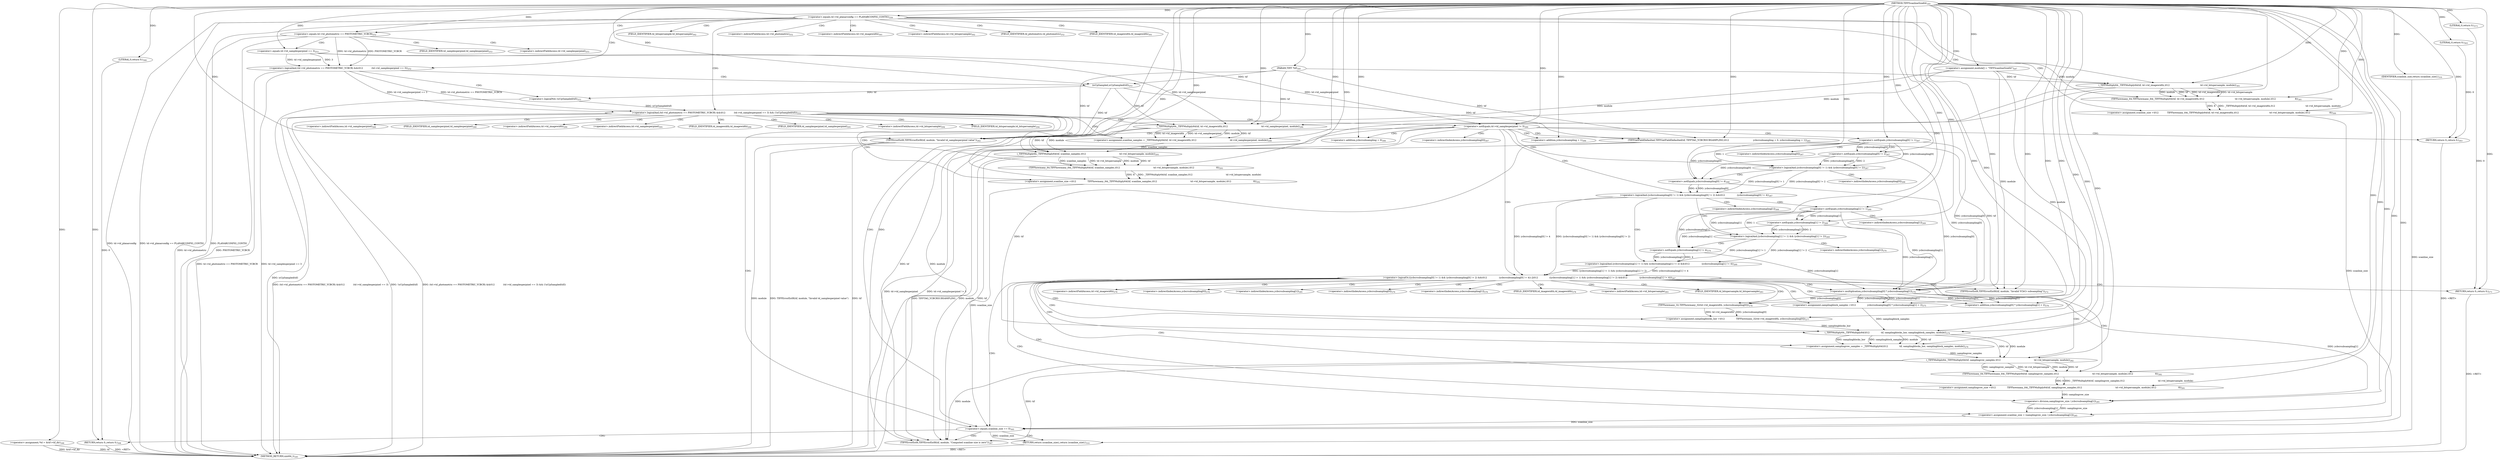 digraph "TIFFScanlineSize64" {  
"11443" [label = <(METHOD,TIFFScanlineSize64)<SUB>245</SUB>> ]
"11650" [label = <(METHOD_RETURN,uint64_t)<SUB>245</SUB>> ]
"11444" [label = <(PARAM,TIFF *tif)<SUB>245</SUB>> ]
"11447" [label = <(&lt;operator&gt;.assignment,module[] = &quot;TIFFScanlineSize64&quot;)<SUB>247</SUB>> ]
"11451" [label = <(&lt;operator&gt;.assignment,*td = &amp;tif-&gt;tif_dir)<SUB>248</SUB>> ]
"11648" [label = <(RETURN,return (scanline_size);,return (scanline_size);)<SUB>310</SUB>> ]
"11459" [label = <(&lt;operator&gt;.equals,td-&gt;td_planarconfig == PLANARCONFIG_CONTIG)<SUB>250</SUB>> ]
"11638" [label = <(&lt;operator&gt;.equals,scanline_size == 0)<SUB>305</SUB>> ]
"11649" [label = <(IDENTIFIER,scanline_size,return (scanline_size);)<SUB>310</SUB>> ]
"11642" [label = <(TIFFErrorExtR,TIFFErrorExtR(tif, module, &quot;Computed scanline size is zero&quot;))<SUB>307</SUB>> ]
"11646" [label = <(RETURN,return 0;,return 0;)<SUB>308</SUB>> ]
"11466" [label = <(&lt;operator&gt;.logicalAnd,(td-&gt;td_photometric == PHOTOMETRIC_YCBCR) &amp;&amp;\012            (td-&gt;td_samplesperpixel == 3) &amp;&amp; (!isUpSampled(tif)))<SUB>252</SUB>> ]
"11624" [label = <(&lt;operator&gt;.assignment,scanline_size =\012            TIFFhowmany_64(_TIFFMultiply64(tif, td-&gt;td_imagewidth,\012                                           td-&gt;td_bitspersample, module),\012                           8))<SUB>300</SUB>> ]
"11647" [label = <(LITERAL,0,return 0;)<SUB>308</SUB>> ]
"11500" [label = <(TIFFGetFieldDefaulted,TIFFGetFieldDefaulted(tif, TIFFTAG_YCBCRSUBSAMPLING,\012                                  ycbcrsubsampling + 0, ycbcrsubsampling + 1))<SUB>265</SUB>> ]
"11552" [label = <(&lt;operator&gt;.assignment,samplingblock_samples =\012                ycbcrsubsampling[0] * ycbcrsubsampling[1] + 2)<SUB>275</SUB>> ]
"11563" [label = <(&lt;operator&gt;.assignment,samplingblocks_hor =\012                TIFFhowmany_32(td-&gt;td_imagewidth, ycbcrsubsampling[0]))<SUB>277</SUB>> ]
"11572" [label = <(&lt;operator&gt;.assignment,samplingrow_samples = _TIFFMultiply64(\012                tif, samplingblocks_hor, samplingblock_samples, module))<SUB>279</SUB>> ]
"11579" [label = <(&lt;operator&gt;.assignment,samplingrow_size =\012                TIFFhowmany_64(_TIFFMultiply64(tif, samplingrow_samples,\012                                               td-&gt;td_bitspersample, module),\012                               8))<SUB>281</SUB>> ]
"11590" [label = <(&lt;operator&gt;.assignment,scanline_size = (samplingrow_size / ycbcrsubsampling[1]))<SUB>285</SUB>> ]
"11467" [label = <(&lt;operator&gt;.logicalAnd,(td-&gt;td_photometric == PHOTOMETRIC_YCBCR) &amp;&amp;\012            (td-&gt;td_samplesperpixel == 3))<SUB>252</SUB>> ]
"11478" [label = <(&lt;operator&gt;.logicalNot,!isUpSampled(tif))<SUB>253</SUB>> ]
"11488" [label = <(&lt;operator&gt;.notEquals,td-&gt;td_samplesperpixel != 3)<SUB>260</SUB>> ]
"11510" [label = <(&lt;operator&gt;.logicalOr,((ycbcrsubsampling[0] != 1) &amp;&amp; (ycbcrsubsampling[0] != 2) &amp;&amp;\012                 (ycbcrsubsampling[0] != 4)) ||\012                ((ycbcrsubsampling[1] != 1) &amp;&amp; (ycbcrsubsampling[1] != 2) &amp;&amp;\012                 (ycbcrsubsampling[1] != 4)))<SUB>267</SUB>> ]
"11600" [label = <(&lt;operator&gt;.assignment,scanline_samples = _TIFFMultiply64(tif, td-&gt;td_imagewidth,\012                                               td-&gt;td_samplesperpixel, module))<SUB>290</SUB>> ]
"11611" [label = <(&lt;operator&gt;.assignment,scanline_size =\012                TIFFhowmany_64(_TIFFMultiply64(tif, scanline_samples,\012                                               td-&gt;td_bitspersample, module),\012                               8))<SUB>292</SUB>> ]
"11626" [label = <(TIFFhowmany_64,TIFFhowmany_64(_TIFFMultiply64(tif, td-&gt;td_imagewidth,\012                                           td-&gt;td_bitspersample, module),\012                           8))<SUB>301</SUB>> ]
"11468" [label = <(&lt;operator&gt;.equals,td-&gt;td_photometric == PHOTOMETRIC_YCBCR)<SUB>252</SUB>> ]
"11473" [label = <(&lt;operator&gt;.equals,td-&gt;td_samplesperpixel == 3)<SUB>253</SUB>> ]
"11479" [label = <(isUpSampled,isUpSampled(tif))<SUB>253</SUB>> ]
"11494" [label = <(TIFFErrorExtR,TIFFErrorExtR(tif, module, &quot;Invalid td_samplesperpixel value&quot;))<SUB>262</SUB>> ]
"11498" [label = <(RETURN,return 0;,return 0;)<SUB>263</SUB>> ]
"11503" [label = <(&lt;operator&gt;.addition,ycbcrsubsampling + 0)<SUB>266</SUB>> ]
"11506" [label = <(&lt;operator&gt;.addition,ycbcrsubsampling + 1)<SUB>266</SUB>> ]
"11546" [label = <(TIFFErrorExtR,TIFFErrorExtR(tif, module, &quot;Invalid YCbCr subsampling&quot;))<SUB>272</SUB>> ]
"11550" [label = <(RETURN,return 0;,return 0;)<SUB>273</SUB>> ]
"11554" [label = <(&lt;operator&gt;.addition,ycbcrsubsampling[0] * ycbcrsubsampling[1] + 2)<SUB>276</SUB>> ]
"11565" [label = <(TIFFhowmany_32,TIFFhowmany_32(td-&gt;td_imagewidth, ycbcrsubsampling[0]))<SUB>278</SUB>> ]
"11574" [label = <(_TIFFMultiply64,_TIFFMultiply64(\012                tif, samplingblocks_hor, samplingblock_samples, module))<SUB>279</SUB>> ]
"11581" [label = <(TIFFhowmany_64,TIFFhowmany_64(_TIFFMultiply64(tif, samplingrow_samples,\012                                               td-&gt;td_bitspersample, module),\012                               8))<SUB>282</SUB>> ]
"11592" [label = <(&lt;operator&gt;.division,samplingrow_size / ycbcrsubsampling[1])<SUB>285</SUB>> ]
"11627" [label = <(_TIFFMultiply64,_TIFFMultiply64(tif, td-&gt;td_imagewidth,\012                                           td-&gt;td_bitspersample, module))<SUB>301</SUB>> ]
"11499" [label = <(LITERAL,0,return 0;)<SUB>263</SUB>> ]
"11511" [label = <(&lt;operator&gt;.logicalAnd,(ycbcrsubsampling[0] != 1) &amp;&amp; (ycbcrsubsampling[0] != 2) &amp;&amp;\012                 (ycbcrsubsampling[0] != 4))<SUB>267</SUB>> ]
"11528" [label = <(&lt;operator&gt;.logicalAnd,(ycbcrsubsampling[1] != 1) &amp;&amp; (ycbcrsubsampling[1] != 2) &amp;&amp;\012                 (ycbcrsubsampling[1] != 4))<SUB>269</SUB>> ]
"11551" [label = <(LITERAL,0,return 0;)<SUB>273</SUB>> ]
"11555" [label = <(&lt;operator&gt;.multiplication,ycbcrsubsampling[0] * ycbcrsubsampling[1])<SUB>276</SUB>> ]
"11582" [label = <(_TIFFMultiply64,_TIFFMultiply64(tif, samplingrow_samples,\012                                               td-&gt;td_bitspersample, module))<SUB>282</SUB>> ]
"11602" [label = <(_TIFFMultiply64,_TIFFMultiply64(tif, td-&gt;td_imagewidth,\012                                               td-&gt;td_samplesperpixel, module))<SUB>290</SUB>> ]
"11613" [label = <(TIFFhowmany_64,TIFFhowmany_64(_TIFFMultiply64(tif, scanline_samples,\012                                               td-&gt;td_bitspersample, module),\012                               8))<SUB>293</SUB>> ]
"11512" [label = <(&lt;operator&gt;.logicalAnd,(ycbcrsubsampling[0] != 1) &amp;&amp; (ycbcrsubsampling[0] != 2))<SUB>267</SUB>> ]
"11523" [label = <(&lt;operator&gt;.notEquals,ycbcrsubsampling[0] != 4)<SUB>268</SUB>> ]
"11529" [label = <(&lt;operator&gt;.logicalAnd,(ycbcrsubsampling[1] != 1) &amp;&amp; (ycbcrsubsampling[1] != 2))<SUB>269</SUB>> ]
"11540" [label = <(&lt;operator&gt;.notEquals,ycbcrsubsampling[1] != 4)<SUB>270</SUB>> ]
"11614" [label = <(_TIFFMultiply64,_TIFFMultiply64(tif, scanline_samples,\012                                               td-&gt;td_bitspersample, module))<SUB>293</SUB>> ]
"11513" [label = <(&lt;operator&gt;.notEquals,ycbcrsubsampling[0] != 1)<SUB>267</SUB>> ]
"11518" [label = <(&lt;operator&gt;.notEquals,ycbcrsubsampling[0] != 2)<SUB>267</SUB>> ]
"11530" [label = <(&lt;operator&gt;.notEquals,ycbcrsubsampling[1] != 1)<SUB>269</SUB>> ]
"11535" [label = <(&lt;operator&gt;.notEquals,ycbcrsubsampling[1] != 2)<SUB>269</SUB>> ]
"11469" [label = <(&lt;operator&gt;.indirectFieldAccess,td-&gt;td_photometric)<SUB>252</SUB>> ]
"11474" [label = <(&lt;operator&gt;.indirectFieldAccess,td-&gt;td_samplesperpixel)<SUB>253</SUB>> ]
"11489" [label = <(&lt;operator&gt;.indirectFieldAccess,td-&gt;td_samplesperpixel)<SUB>260</SUB>> ]
"11566" [label = <(&lt;operator&gt;.indirectFieldAccess,td-&gt;td_imagewidth)<SUB>278</SUB>> ]
"11569" [label = <(&lt;operator&gt;.indirectIndexAccess,ycbcrsubsampling[0])<SUB>278</SUB>> ]
"11594" [label = <(&lt;operator&gt;.indirectIndexAccess,ycbcrsubsampling[1])<SUB>285</SUB>> ]
"11629" [label = <(&lt;operator&gt;.indirectFieldAccess,td-&gt;td_imagewidth)<SUB>301</SUB>> ]
"11632" [label = <(&lt;operator&gt;.indirectFieldAccess,td-&gt;td_bitspersample)<SUB>302</SUB>> ]
"11471" [label = <(FIELD_IDENTIFIER,td_photometric,td_photometric)<SUB>252</SUB>> ]
"11476" [label = <(FIELD_IDENTIFIER,td_samplesperpixel,td_samplesperpixel)<SUB>253</SUB>> ]
"11491" [label = <(FIELD_IDENTIFIER,td_samplesperpixel,td_samplesperpixel)<SUB>260</SUB>> ]
"11556" [label = <(&lt;operator&gt;.indirectIndexAccess,ycbcrsubsampling[0])<SUB>276</SUB>> ]
"11559" [label = <(&lt;operator&gt;.indirectIndexAccess,ycbcrsubsampling[1])<SUB>276</SUB>> ]
"11568" [label = <(FIELD_IDENTIFIER,td_imagewidth,td_imagewidth)<SUB>278</SUB>> ]
"11585" [label = <(&lt;operator&gt;.indirectFieldAccess,td-&gt;td_bitspersample)<SUB>283</SUB>> ]
"11604" [label = <(&lt;operator&gt;.indirectFieldAccess,td-&gt;td_imagewidth)<SUB>290</SUB>> ]
"11607" [label = <(&lt;operator&gt;.indirectFieldAccess,td-&gt;td_samplesperpixel)<SUB>291</SUB>> ]
"11631" [label = <(FIELD_IDENTIFIER,td_imagewidth,td_imagewidth)<SUB>301</SUB>> ]
"11634" [label = <(FIELD_IDENTIFIER,td_bitspersample,td_bitspersample)<SUB>302</SUB>> ]
"11524" [label = <(&lt;operator&gt;.indirectIndexAccess,ycbcrsubsampling[0])<SUB>268</SUB>> ]
"11541" [label = <(&lt;operator&gt;.indirectIndexAccess,ycbcrsubsampling[1])<SUB>270</SUB>> ]
"11587" [label = <(FIELD_IDENTIFIER,td_bitspersample,td_bitspersample)<SUB>283</SUB>> ]
"11606" [label = <(FIELD_IDENTIFIER,td_imagewidth,td_imagewidth)<SUB>290</SUB>> ]
"11609" [label = <(FIELD_IDENTIFIER,td_samplesperpixel,td_samplesperpixel)<SUB>291</SUB>> ]
"11617" [label = <(&lt;operator&gt;.indirectFieldAccess,td-&gt;td_bitspersample)<SUB>294</SUB>> ]
"11514" [label = <(&lt;operator&gt;.indirectIndexAccess,ycbcrsubsampling[0])<SUB>267</SUB>> ]
"11519" [label = <(&lt;operator&gt;.indirectIndexAccess,ycbcrsubsampling[0])<SUB>267</SUB>> ]
"11531" [label = <(&lt;operator&gt;.indirectIndexAccess,ycbcrsubsampling[1])<SUB>269</SUB>> ]
"11536" [label = <(&lt;operator&gt;.indirectIndexAccess,ycbcrsubsampling[1])<SUB>269</SUB>> ]
"11619" [label = <(FIELD_IDENTIFIER,td_bitspersample,td_bitspersample)<SUB>294</SUB>> ]
  "11646" -> "11650"  [ label = "DDG: &lt;RET&gt;"] 
  "11648" -> "11650"  [ label = "DDG: &lt;RET&gt;"] 
  "11550" -> "11650"  [ label = "DDG: &lt;RET&gt;"] 
  "11498" -> "11650"  [ label = "DDG: &lt;RET&gt;"] 
  "11451" -> "11650"  [ label = "DDG: td"] 
  "11451" -> "11650"  [ label = "DDG: &amp;tif-&gt;tif_dir"] 
  "11459" -> "11650"  [ label = "DDG: td-&gt;td_planarconfig"] 
  "11459" -> "11650"  [ label = "DDG: td-&gt;td_planarconfig == PLANARCONFIG_CONTIG"] 
  "11468" -> "11650"  [ label = "DDG: td-&gt;td_photometric"] 
  "11467" -> "11650"  [ label = "DDG: td-&gt;td_photometric == PHOTOMETRIC_YCBCR"] 
  "11467" -> "11650"  [ label = "DDG: td-&gt;td_samplesperpixel == 3"] 
  "11466" -> "11650"  [ label = "DDG: (td-&gt;td_photometric == PHOTOMETRIC_YCBCR) &amp;&amp;\012            (td-&gt;td_samplesperpixel == 3)"] 
  "11478" -> "11650"  [ label = "DDG: isUpSampled(tif)"] 
  "11466" -> "11650"  [ label = "DDG: !isUpSampled(tif)"] 
  "11466" -> "11650"  [ label = "DDG: (td-&gt;td_photometric == PHOTOMETRIC_YCBCR) &amp;&amp;\012            (td-&gt;td_samplesperpixel == 3) &amp;&amp; (!isUpSampled(tif))"] 
  "11488" -> "11650"  [ label = "DDG: td-&gt;td_samplesperpixel"] 
  "11488" -> "11650"  [ label = "DDG: td-&gt;td_samplesperpixel != 3"] 
  "11494" -> "11650"  [ label = "DDG: tif"] 
  "11494" -> "11650"  [ label = "DDG: module"] 
  "11494" -> "11650"  [ label = "DDG: TIFFErrorExtR(tif, module, &quot;Invalid td_samplesperpixel value&quot;)"] 
  "11468" -> "11650"  [ label = "DDG: PHOTOMETRIC_YCBCR"] 
  "11459" -> "11650"  [ label = "DDG: PLANARCONFIG_CONTIG"] 
  "11500" -> "11650"  [ label = "DDG: TIFFTAG_YCBCRSUBSAMPLING"] 
  "11443" -> "11444"  [ label = "DDG: "] 
  "11443" -> "11447"  [ label = "DDG: "] 
  "11649" -> "11648"  [ label = "DDG: scanline_size"] 
  "11638" -> "11648"  [ label = "DDG: scanline_size"] 
  "11443" -> "11451"  [ label = "DDG: "] 
  "11443" -> "11649"  [ label = "DDG: "] 
  "11443" -> "11459"  [ label = "DDG: "] 
  "11624" -> "11638"  [ label = "DDG: scanline_size"] 
  "11611" -> "11638"  [ label = "DDG: scanline_size"] 
  "11590" -> "11638"  [ label = "DDG: scanline_size"] 
  "11443" -> "11638"  [ label = "DDG: "] 
  "11647" -> "11646"  [ label = "DDG: 0"] 
  "11443" -> "11646"  [ label = "DDG: "] 
  "11626" -> "11624"  [ label = "DDG: _TIFFMultiply64(tif, td-&gt;td_imagewidth,\012                                           td-&gt;td_bitspersample, module)"] 
  "11626" -> "11624"  [ label = "DDG: 8"] 
  "11627" -> "11642"  [ label = "DDG: tif"] 
  "11614" -> "11642"  [ label = "DDG: tif"] 
  "11582" -> "11642"  [ label = "DDG: tif"] 
  "11443" -> "11642"  [ label = "DDG: "] 
  "11627" -> "11642"  [ label = "DDG: module"] 
  "11614" -> "11642"  [ label = "DDG: module"] 
  "11582" -> "11642"  [ label = "DDG: module"] 
  "11443" -> "11647"  [ label = "DDG: "] 
  "11467" -> "11466"  [ label = "DDG: td-&gt;td_photometric == PHOTOMETRIC_YCBCR"] 
  "11467" -> "11466"  [ label = "DDG: td-&gt;td_samplesperpixel == 3"] 
  "11478" -> "11466"  [ label = "DDG: isUpSampled(tif)"] 
  "11555" -> "11552"  [ label = "DDG: ycbcrsubsampling[0]"] 
  "11555" -> "11552"  [ label = "DDG: ycbcrsubsampling[1]"] 
  "11443" -> "11552"  [ label = "DDG: "] 
  "11565" -> "11563"  [ label = "DDG: td-&gt;td_imagewidth"] 
  "11565" -> "11563"  [ label = "DDG: ycbcrsubsampling[0]"] 
  "11574" -> "11572"  [ label = "DDG: tif"] 
  "11574" -> "11572"  [ label = "DDG: samplingblocks_hor"] 
  "11574" -> "11572"  [ label = "DDG: samplingblock_samples"] 
  "11574" -> "11572"  [ label = "DDG: module"] 
  "11581" -> "11579"  [ label = "DDG: _TIFFMultiply64(tif, samplingrow_samples,\012                                               td-&gt;td_bitspersample, module)"] 
  "11581" -> "11579"  [ label = "DDG: 8"] 
  "11592" -> "11590"  [ label = "DDG: samplingrow_size"] 
  "11592" -> "11590"  [ label = "DDG: ycbcrsubsampling[1]"] 
  "11443" -> "11624"  [ label = "DDG: "] 
  "11468" -> "11467"  [ label = "DDG: td-&gt;td_photometric"] 
  "11468" -> "11467"  [ label = "DDG: PHOTOMETRIC_YCBCR"] 
  "11473" -> "11467"  [ label = "DDG: td-&gt;td_samplesperpixel"] 
  "11473" -> "11467"  [ label = "DDG: 3"] 
  "11479" -> "11478"  [ label = "DDG: tif"] 
  "11479" -> "11500"  [ label = "DDG: tif"] 
  "11444" -> "11500"  [ label = "DDG: tif"] 
  "11443" -> "11500"  [ label = "DDG: "] 
  "11443" -> "11563"  [ label = "DDG: "] 
  "11443" -> "11572"  [ label = "DDG: "] 
  "11443" -> "11579"  [ label = "DDG: "] 
  "11443" -> "11590"  [ label = "DDG: "] 
  "11602" -> "11600"  [ label = "DDG: tif"] 
  "11602" -> "11600"  [ label = "DDG: td-&gt;td_imagewidth"] 
  "11602" -> "11600"  [ label = "DDG: td-&gt;td_samplesperpixel"] 
  "11602" -> "11600"  [ label = "DDG: module"] 
  "11613" -> "11611"  [ label = "DDG: _TIFFMultiply64(tif, scanline_samples,\012                                               td-&gt;td_bitspersample, module)"] 
  "11613" -> "11611"  [ label = "DDG: 8"] 
  "11627" -> "11626"  [ label = "DDG: tif"] 
  "11627" -> "11626"  [ label = "DDG: td-&gt;td_imagewidth"] 
  "11627" -> "11626"  [ label = "DDG: td-&gt;td_bitspersample"] 
  "11627" -> "11626"  [ label = "DDG: module"] 
  "11443" -> "11626"  [ label = "DDG: "] 
  "11443" -> "11468"  [ label = "DDG: "] 
  "11443" -> "11473"  [ label = "DDG: "] 
  "11444" -> "11479"  [ label = "DDG: tif"] 
  "11443" -> "11479"  [ label = "DDG: "] 
  "11473" -> "11488"  [ label = "DDG: td-&gt;td_samplesperpixel"] 
  "11443" -> "11488"  [ label = "DDG: "] 
  "11499" -> "11498"  [ label = "DDG: 0"] 
  "11443" -> "11498"  [ label = "DDG: "] 
  "11443" -> "11503"  [ label = "DDG: "] 
  "11443" -> "11506"  [ label = "DDG: "] 
  "11511" -> "11510"  [ label = "DDG: (ycbcrsubsampling[0] != 1) &amp;&amp; (ycbcrsubsampling[0] != 2)"] 
  "11511" -> "11510"  [ label = "DDG: ycbcrsubsampling[0] != 4"] 
  "11528" -> "11510"  [ label = "DDG: (ycbcrsubsampling[1] != 1) &amp;&amp; (ycbcrsubsampling[1] != 2)"] 
  "11528" -> "11510"  [ label = "DDG: ycbcrsubsampling[1] != 4"] 
  "11551" -> "11550"  [ label = "DDG: 0"] 
  "11443" -> "11550"  [ label = "DDG: "] 
  "11555" -> "11554"  [ label = "DDG: ycbcrsubsampling[0]"] 
  "11555" -> "11554"  [ label = "DDG: ycbcrsubsampling[1]"] 
  "11443" -> "11554"  [ label = "DDG: "] 
  "11555" -> "11565"  [ label = "DDG: ycbcrsubsampling[0]"] 
  "11443" -> "11565"  [ label = "DDG: "] 
  "11500" -> "11574"  [ label = "DDG: tif"] 
  "11443" -> "11574"  [ label = "DDG: "] 
  "11563" -> "11574"  [ label = "DDG: samplingblocks_hor"] 
  "11552" -> "11574"  [ label = "DDG: samplingblock_samples"] 
  "11447" -> "11574"  [ label = "DDG: module"] 
  "11582" -> "11581"  [ label = "DDG: tif"] 
  "11582" -> "11581"  [ label = "DDG: samplingrow_samples"] 
  "11582" -> "11581"  [ label = "DDG: td-&gt;td_bitspersample"] 
  "11582" -> "11581"  [ label = "DDG: module"] 
  "11443" -> "11581"  [ label = "DDG: "] 
  "11579" -> "11592"  [ label = "DDG: samplingrow_size"] 
  "11443" -> "11592"  [ label = "DDG: "] 
  "11555" -> "11592"  [ label = "DDG: ycbcrsubsampling[1]"] 
  "11443" -> "11600"  [ label = "DDG: "] 
  "11443" -> "11611"  [ label = "DDG: "] 
  "11444" -> "11627"  [ label = "DDG: tif"] 
  "11443" -> "11627"  [ label = "DDG: "] 
  "11447" -> "11627"  [ label = "DDG: module"] 
  "11479" -> "11494"  [ label = "DDG: tif"] 
  "11444" -> "11494"  [ label = "DDG: tif"] 
  "11443" -> "11494"  [ label = "DDG: "] 
  "11447" -> "11494"  [ label = "DDG: module"] 
  "11443" -> "11499"  [ label = "DDG: "] 
  "11512" -> "11511"  [ label = "DDG: ycbcrsubsampling[0] != 1"] 
  "11512" -> "11511"  [ label = "DDG: ycbcrsubsampling[0] != 2"] 
  "11523" -> "11511"  [ label = "DDG: ycbcrsubsampling[0]"] 
  "11523" -> "11511"  [ label = "DDG: 4"] 
  "11529" -> "11528"  [ label = "DDG: ycbcrsubsampling[1] != 1"] 
  "11529" -> "11528"  [ label = "DDG: ycbcrsubsampling[1] != 2"] 
  "11540" -> "11528"  [ label = "DDG: ycbcrsubsampling[1]"] 
  "11540" -> "11528"  [ label = "DDG: 4"] 
  "11500" -> "11546"  [ label = "DDG: tif"] 
  "11443" -> "11546"  [ label = "DDG: "] 
  "11447" -> "11546"  [ label = "DDG: module"] 
  "11443" -> "11551"  [ label = "DDG: "] 
  "11513" -> "11555"  [ label = "DDG: ycbcrsubsampling[0]"] 
  "11518" -> "11555"  [ label = "DDG: ycbcrsubsampling[0]"] 
  "11523" -> "11555"  [ label = "DDG: ycbcrsubsampling[0]"] 
  "11443" -> "11555"  [ label = "DDG: "] 
  "11530" -> "11555"  [ label = "DDG: ycbcrsubsampling[1]"] 
  "11535" -> "11555"  [ label = "DDG: ycbcrsubsampling[1]"] 
  "11540" -> "11555"  [ label = "DDG: ycbcrsubsampling[1]"] 
  "11574" -> "11582"  [ label = "DDG: tif"] 
  "11443" -> "11582"  [ label = "DDG: "] 
  "11572" -> "11582"  [ label = "DDG: samplingrow_samples"] 
  "11574" -> "11582"  [ label = "DDG: module"] 
  "11479" -> "11602"  [ label = "DDG: tif"] 
  "11444" -> "11602"  [ label = "DDG: tif"] 
  "11443" -> "11602"  [ label = "DDG: "] 
  "11473" -> "11602"  [ label = "DDG: td-&gt;td_samplesperpixel"] 
  "11447" -> "11602"  [ label = "DDG: module"] 
  "11614" -> "11613"  [ label = "DDG: tif"] 
  "11614" -> "11613"  [ label = "DDG: scanline_samples"] 
  "11614" -> "11613"  [ label = "DDG: td-&gt;td_bitspersample"] 
  "11614" -> "11613"  [ label = "DDG: module"] 
  "11443" -> "11613"  [ label = "DDG: "] 
  "11513" -> "11512"  [ label = "DDG: ycbcrsubsampling[0]"] 
  "11513" -> "11512"  [ label = "DDG: 1"] 
  "11518" -> "11512"  [ label = "DDG: ycbcrsubsampling[0]"] 
  "11518" -> "11512"  [ label = "DDG: 2"] 
  "11513" -> "11523"  [ label = "DDG: ycbcrsubsampling[0]"] 
  "11518" -> "11523"  [ label = "DDG: ycbcrsubsampling[0]"] 
  "11443" -> "11523"  [ label = "DDG: "] 
  "11530" -> "11529"  [ label = "DDG: ycbcrsubsampling[1]"] 
  "11530" -> "11529"  [ label = "DDG: 1"] 
  "11535" -> "11529"  [ label = "DDG: ycbcrsubsampling[1]"] 
  "11535" -> "11529"  [ label = "DDG: 2"] 
  "11530" -> "11540"  [ label = "DDG: ycbcrsubsampling[1]"] 
  "11535" -> "11540"  [ label = "DDG: ycbcrsubsampling[1]"] 
  "11443" -> "11540"  [ label = "DDG: "] 
  "11602" -> "11614"  [ label = "DDG: tif"] 
  "11443" -> "11614"  [ label = "DDG: "] 
  "11600" -> "11614"  [ label = "DDG: scanline_samples"] 
  "11602" -> "11614"  [ label = "DDG: module"] 
  "11443" -> "11513"  [ label = "DDG: "] 
  "11513" -> "11518"  [ label = "DDG: ycbcrsubsampling[0]"] 
  "11443" -> "11518"  [ label = "DDG: "] 
  "11443" -> "11530"  [ label = "DDG: "] 
  "11530" -> "11535"  [ label = "DDG: ycbcrsubsampling[1]"] 
  "11443" -> "11535"  [ label = "DDG: "] 
  "11459" -> "11638"  [ label = "CDG: "] 
  "11459" -> "11634"  [ label = "CDG: "] 
  "11459" -> "11632"  [ label = "CDG: "] 
  "11459" -> "11626"  [ label = "CDG: "] 
  "11459" -> "11629"  [ label = "CDG: "] 
  "11459" -> "11469"  [ label = "CDG: "] 
  "11459" -> "11467"  [ label = "CDG: "] 
  "11459" -> "11627"  [ label = "CDG: "] 
  "11459" -> "11624"  [ label = "CDG: "] 
  "11459" -> "11466"  [ label = "CDG: "] 
  "11459" -> "11631"  [ label = "CDG: "] 
  "11459" -> "11468"  [ label = "CDG: "] 
  "11459" -> "11471"  [ label = "CDG: "] 
  "11638" -> "11642"  [ label = "CDG: "] 
  "11638" -> "11648"  [ label = "CDG: "] 
  "11638" -> "11646"  [ label = "CDG: "] 
  "11466" -> "11638"  [ label = "CDG: "] 
  "11466" -> "11614"  [ label = "CDG: "] 
  "11466" -> "11606"  [ label = "CDG: "] 
  "11466" -> "11619"  [ label = "CDG: "] 
  "11466" -> "11489"  [ label = "CDG: "] 
  "11466" -> "11488"  [ label = "CDG: "] 
  "11466" -> "11491"  [ label = "CDG: "] 
  "11466" -> "11613"  [ label = "CDG: "] 
  "11466" -> "11600"  [ label = "CDG: "] 
  "11466" -> "11607"  [ label = "CDG: "] 
  "11466" -> "11604"  [ label = "CDG: "] 
  "11466" -> "11611"  [ label = "CDG: "] 
  "11466" -> "11617"  [ label = "CDG: "] 
  "11466" -> "11602"  [ label = "CDG: "] 
  "11466" -> "11609"  [ label = "CDG: "] 
  "11467" -> "11478"  [ label = "CDG: "] 
  "11467" -> "11479"  [ label = "CDG: "] 
  "11468" -> "11476"  [ label = "CDG: "] 
  "11468" -> "11473"  [ label = "CDG: "] 
  "11468" -> "11474"  [ label = "CDG: "] 
  "11488" -> "11511"  [ label = "CDG: "] 
  "11488" -> "11503"  [ label = "CDG: "] 
  "11488" -> "11512"  [ label = "CDG: "] 
  "11488" -> "11510"  [ label = "CDG: "] 
  "11488" -> "11498"  [ label = "CDG: "] 
  "11488" -> "11506"  [ label = "CDG: "] 
  "11488" -> "11513"  [ label = "CDG: "] 
  "11488" -> "11514"  [ label = "CDG: "] 
  "11488" -> "11494"  [ label = "CDG: "] 
  "11488" -> "11500"  [ label = "CDG: "] 
  "11510" -> "11638"  [ label = "CDG: "] 
  "11510" -> "11581"  [ label = "CDG: "] 
  "11510" -> "11559"  [ label = "CDG: "] 
  "11510" -> "11590"  [ label = "CDG: "] 
  "11510" -> "11572"  [ label = "CDG: "] 
  "11510" -> "11585"  [ label = "CDG: "] 
  "11510" -> "11566"  [ label = "CDG: "] 
  "11510" -> "11592"  [ label = "CDG: "] 
  "11510" -> "11556"  [ label = "CDG: "] 
  "11510" -> "11582"  [ label = "CDG: "] 
  "11510" -> "11579"  [ label = "CDG: "] 
  "11510" -> "11563"  [ label = "CDG: "] 
  "11510" -> "11574"  [ label = "CDG: "] 
  "11510" -> "11554"  [ label = "CDG: "] 
  "11510" -> "11552"  [ label = "CDG: "] 
  "11510" -> "11594"  [ label = "CDG: "] 
  "11510" -> "11550"  [ label = "CDG: "] 
  "11510" -> "11568"  [ label = "CDG: "] 
  "11510" -> "11555"  [ label = "CDG: "] 
  "11510" -> "11569"  [ label = "CDG: "] 
  "11510" -> "11565"  [ label = "CDG: "] 
  "11510" -> "11546"  [ label = "CDG: "] 
  "11510" -> "11587"  [ label = "CDG: "] 
  "11511" -> "11528"  [ label = "CDG: "] 
  "11511" -> "11529"  [ label = "CDG: "] 
  "11511" -> "11530"  [ label = "CDG: "] 
  "11511" -> "11531"  [ label = "CDG: "] 
  "11512" -> "11524"  [ label = "CDG: "] 
  "11512" -> "11523"  [ label = "CDG: "] 
  "11529" -> "11540"  [ label = "CDG: "] 
  "11529" -> "11541"  [ label = "CDG: "] 
  "11513" -> "11519"  [ label = "CDG: "] 
  "11513" -> "11518"  [ label = "CDG: "] 
  "11530" -> "11536"  [ label = "CDG: "] 
  "11530" -> "11535"  [ label = "CDG: "] 
}
